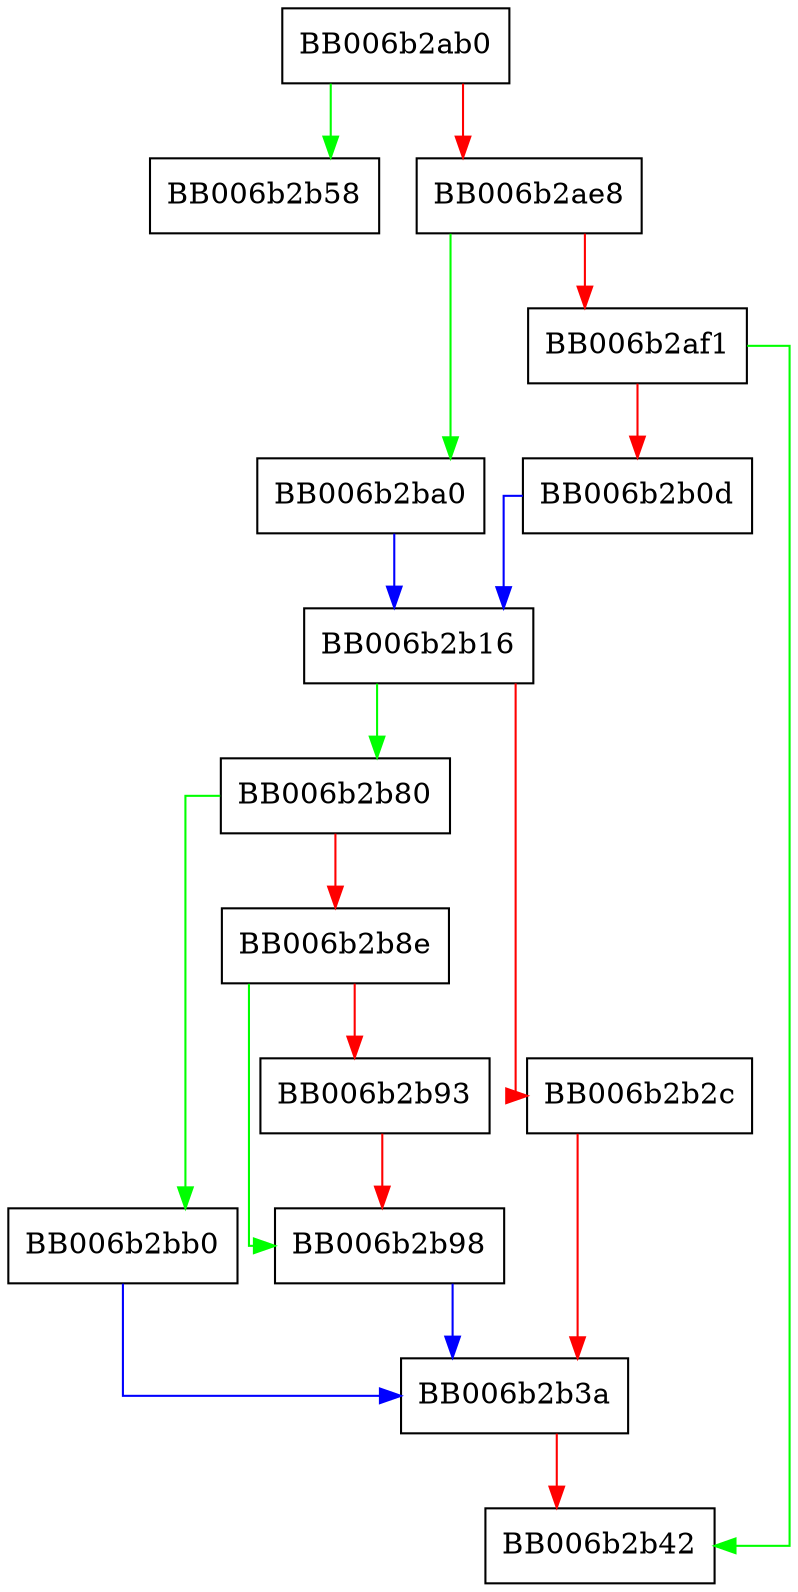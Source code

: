 digraph key_to_pki_der_priv_bio {
  node [shape="box"];
  graph [splines=ortho];
  BB006b2ab0 -> BB006b2b58 [color="green"];
  BB006b2ab0 -> BB006b2ae8 [color="red"];
  BB006b2ae8 -> BB006b2ba0 [color="green"];
  BB006b2ae8 -> BB006b2af1 [color="red"];
  BB006b2af1 -> BB006b2b42 [color="green"];
  BB006b2af1 -> BB006b2b0d [color="red"];
  BB006b2b0d -> BB006b2b16 [color="blue"];
  BB006b2b16 -> BB006b2b80 [color="green"];
  BB006b2b16 -> BB006b2b2c [color="red"];
  BB006b2b2c -> BB006b2b3a [color="red"];
  BB006b2b3a -> BB006b2b42 [color="red"];
  BB006b2b80 -> BB006b2bb0 [color="green"];
  BB006b2b80 -> BB006b2b8e [color="red"];
  BB006b2b8e -> BB006b2b98 [color="green"];
  BB006b2b8e -> BB006b2b93 [color="red"];
  BB006b2b93 -> BB006b2b98 [color="red"];
  BB006b2b98 -> BB006b2b3a [color="blue"];
  BB006b2ba0 -> BB006b2b16 [color="blue"];
  BB006b2bb0 -> BB006b2b3a [color="blue"];
}